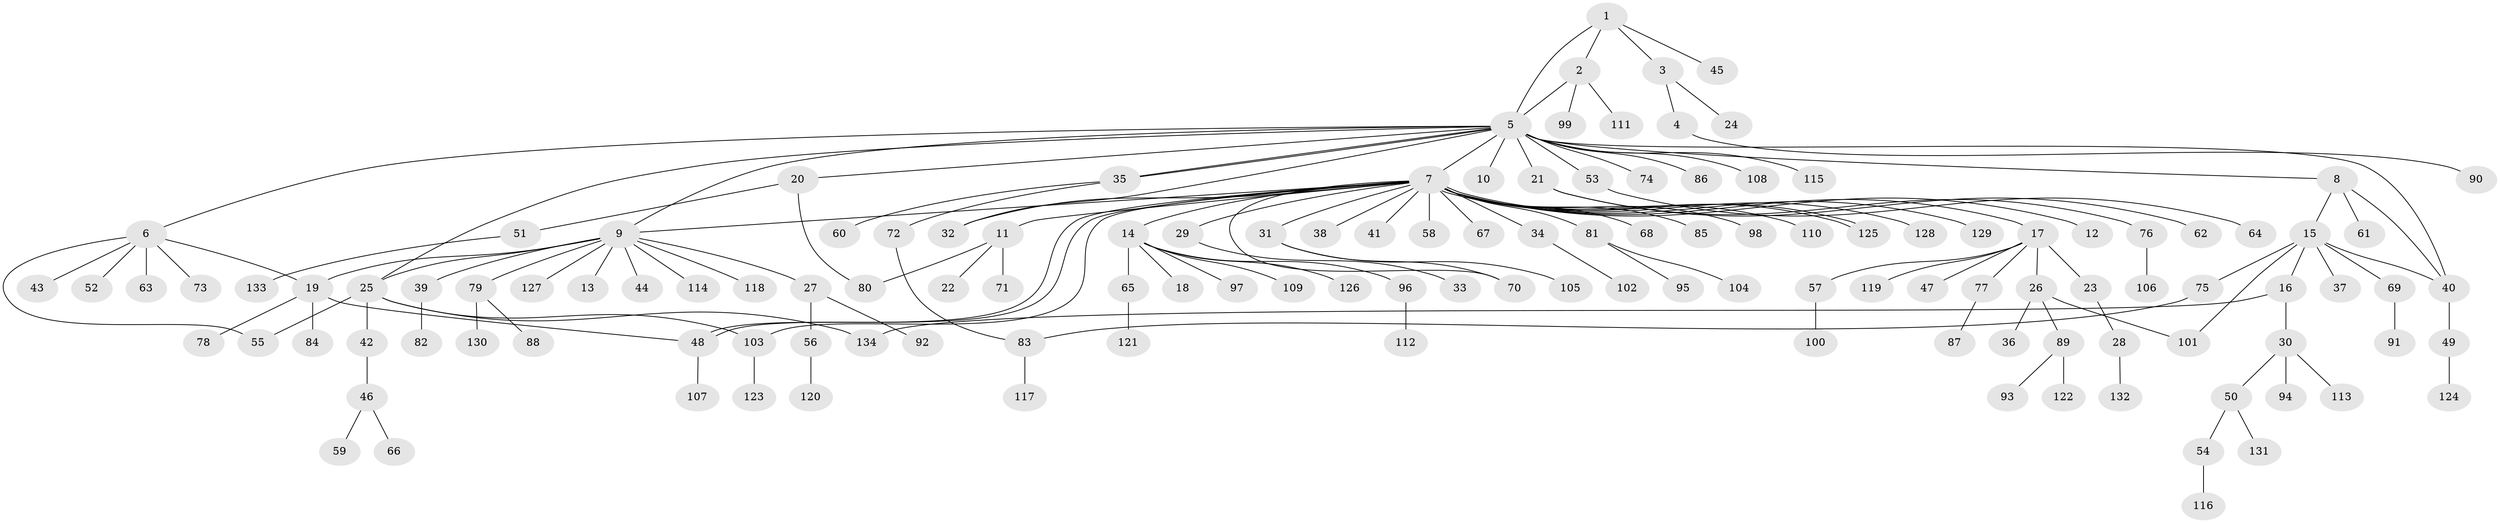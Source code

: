 // Generated by graph-tools (version 1.1) at 2025/14/03/09/25 04:14:39]
// undirected, 134 vertices, 151 edges
graph export_dot {
graph [start="1"]
  node [color=gray90,style=filled];
  1;
  2;
  3;
  4;
  5;
  6;
  7;
  8;
  9;
  10;
  11;
  12;
  13;
  14;
  15;
  16;
  17;
  18;
  19;
  20;
  21;
  22;
  23;
  24;
  25;
  26;
  27;
  28;
  29;
  30;
  31;
  32;
  33;
  34;
  35;
  36;
  37;
  38;
  39;
  40;
  41;
  42;
  43;
  44;
  45;
  46;
  47;
  48;
  49;
  50;
  51;
  52;
  53;
  54;
  55;
  56;
  57;
  58;
  59;
  60;
  61;
  62;
  63;
  64;
  65;
  66;
  67;
  68;
  69;
  70;
  71;
  72;
  73;
  74;
  75;
  76;
  77;
  78;
  79;
  80;
  81;
  82;
  83;
  84;
  85;
  86;
  87;
  88;
  89;
  90;
  91;
  92;
  93;
  94;
  95;
  96;
  97;
  98;
  99;
  100;
  101;
  102;
  103;
  104;
  105;
  106;
  107;
  108;
  109;
  110;
  111;
  112;
  113;
  114;
  115;
  116;
  117;
  118;
  119;
  120;
  121;
  122;
  123;
  124;
  125;
  126;
  127;
  128;
  129;
  130;
  131;
  132;
  133;
  134;
  1 -- 2;
  1 -- 3;
  1 -- 5;
  1 -- 45;
  2 -- 5;
  2 -- 99;
  2 -- 111;
  3 -- 4;
  3 -- 24;
  4 -- 90;
  5 -- 6;
  5 -- 7;
  5 -- 8;
  5 -- 9;
  5 -- 10;
  5 -- 20;
  5 -- 21;
  5 -- 25;
  5 -- 32;
  5 -- 35;
  5 -- 35;
  5 -- 40;
  5 -- 53;
  5 -- 74;
  5 -- 86;
  5 -- 108;
  5 -- 115;
  6 -- 19;
  6 -- 43;
  6 -- 52;
  6 -- 55;
  6 -- 63;
  6 -- 73;
  7 -- 9;
  7 -- 11;
  7 -- 12;
  7 -- 14;
  7 -- 17;
  7 -- 29;
  7 -- 31;
  7 -- 32;
  7 -- 34;
  7 -- 38;
  7 -- 41;
  7 -- 48;
  7 -- 48;
  7 -- 58;
  7 -- 67;
  7 -- 68;
  7 -- 70;
  7 -- 81;
  7 -- 85;
  7 -- 98;
  7 -- 103;
  7 -- 110;
  7 -- 125;
  7 -- 125;
  7 -- 128;
  7 -- 129;
  8 -- 15;
  8 -- 40;
  8 -- 61;
  9 -- 13;
  9 -- 19;
  9 -- 25;
  9 -- 27;
  9 -- 39;
  9 -- 44;
  9 -- 79;
  9 -- 114;
  9 -- 118;
  9 -- 127;
  11 -- 22;
  11 -- 71;
  11 -- 80;
  14 -- 18;
  14 -- 65;
  14 -- 96;
  14 -- 97;
  14 -- 109;
  14 -- 126;
  15 -- 16;
  15 -- 37;
  15 -- 40;
  15 -- 69;
  15 -- 75;
  15 -- 101;
  16 -- 30;
  16 -- 134;
  17 -- 23;
  17 -- 26;
  17 -- 47;
  17 -- 57;
  17 -- 77;
  17 -- 119;
  19 -- 48;
  19 -- 78;
  19 -- 84;
  20 -- 51;
  20 -- 80;
  21 -- 62;
  21 -- 76;
  23 -- 28;
  25 -- 42;
  25 -- 55;
  25 -- 103;
  25 -- 134;
  26 -- 36;
  26 -- 89;
  26 -- 101;
  27 -- 56;
  27 -- 92;
  28 -- 132;
  29 -- 33;
  30 -- 50;
  30 -- 94;
  30 -- 113;
  31 -- 70;
  31 -- 105;
  34 -- 102;
  35 -- 60;
  35 -- 72;
  39 -- 82;
  40 -- 49;
  42 -- 46;
  46 -- 59;
  46 -- 66;
  48 -- 107;
  49 -- 124;
  50 -- 54;
  50 -- 131;
  51 -- 133;
  53 -- 64;
  54 -- 116;
  56 -- 120;
  57 -- 100;
  65 -- 121;
  69 -- 91;
  72 -- 83;
  75 -- 83;
  76 -- 106;
  77 -- 87;
  79 -- 88;
  79 -- 130;
  81 -- 95;
  81 -- 104;
  83 -- 117;
  89 -- 93;
  89 -- 122;
  96 -- 112;
  103 -- 123;
}
